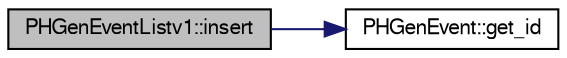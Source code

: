 digraph "PHGenEventListv1::insert"
{
  bgcolor="transparent";
  edge [fontname="FreeSans",fontsize="10",labelfontname="FreeSans",labelfontsize="10"];
  node [fontname="FreeSans",fontsize="10",shape=record];
  rankdir="LR";
  Node1 [label="PHGenEventListv1::insert",height=0.2,width=0.4,color="black", fillcolor="grey75", style="filled" fontcolor="black"];
  Node1 -> Node2 [color="midnightblue",fontsize="10",style="solid",fontname="FreeSans"];
  Node2 [label="PHGenEvent::get_id",height=0.2,width=0.4,color="black",URL="$d1/dfd/classPHGenEvent.html#abaf442734b53b7d523f21e49dbd5d9a0"];
}
